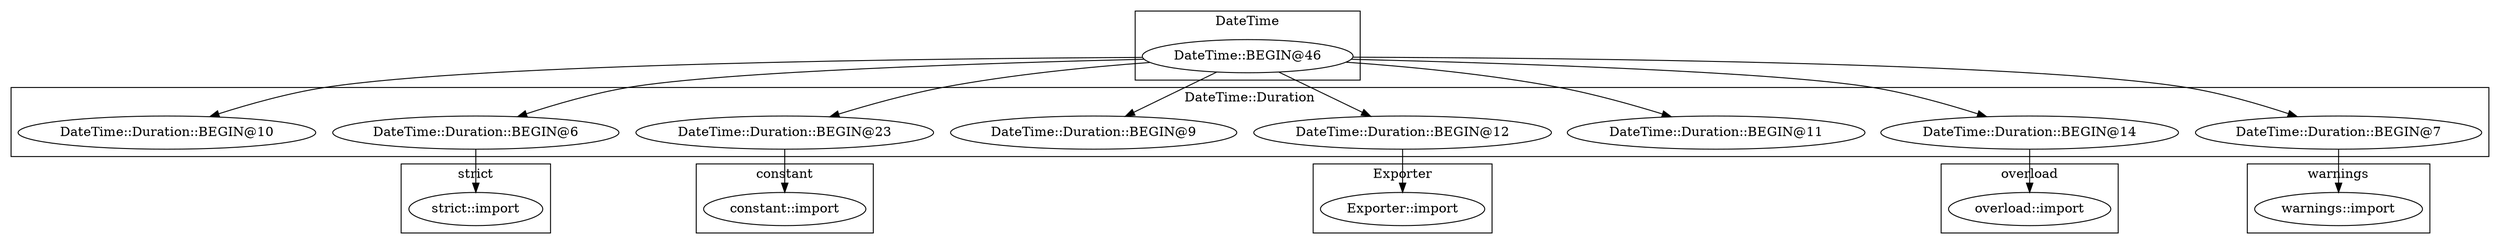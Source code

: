 digraph {
graph [overlap=false]
subgraph cluster_Exporter {
	label="Exporter";
	"Exporter::import";
}
subgraph cluster_DateTime {
	label="DateTime";
	"DateTime::BEGIN@46";
}
subgraph cluster_overload {
	label="overload";
	"overload::import";
}
subgraph cluster_warnings {
	label="warnings";
	"warnings::import";
}
subgraph cluster_strict {
	label="strict";
	"strict::import";
}
subgraph cluster_constant {
	label="constant";
	"constant::import";
}
subgraph cluster_DateTime_Duration {
	label="DateTime::Duration";
	"DateTime::Duration::BEGIN@6";
	"DateTime::Duration::BEGIN@23";
	"DateTime::Duration::BEGIN@11";
	"DateTime::Duration::BEGIN@12";
	"DateTime::Duration::BEGIN@9";
	"DateTime::Duration::BEGIN@14";
	"DateTime::Duration::BEGIN@7";
	"DateTime::Duration::BEGIN@10";
}
"DateTime::Duration::BEGIN@12" -> "Exporter::import";
"DateTime::BEGIN@46" -> "DateTime::Duration::BEGIN@7";
"DateTime::BEGIN@46" -> "DateTime::Duration::BEGIN@14";
"DateTime::Duration::BEGIN@23" -> "constant::import";
"DateTime::Duration::BEGIN@14" -> "overload::import";
"DateTime::BEGIN@46" -> "DateTime::Duration::BEGIN@10";
"DateTime::Duration::BEGIN@7" -> "warnings::import";
"DateTime::Duration::BEGIN@6" -> "strict::import";
"DateTime::BEGIN@46" -> "DateTime::Duration::BEGIN@11";
"DateTime::BEGIN@46" -> "DateTime::Duration::BEGIN@9";
"DateTime::BEGIN@46" -> "DateTime::Duration::BEGIN@12";
"DateTime::BEGIN@46" -> "DateTime::Duration::BEGIN@23";
"DateTime::BEGIN@46" -> "DateTime::Duration::BEGIN@6";
}

